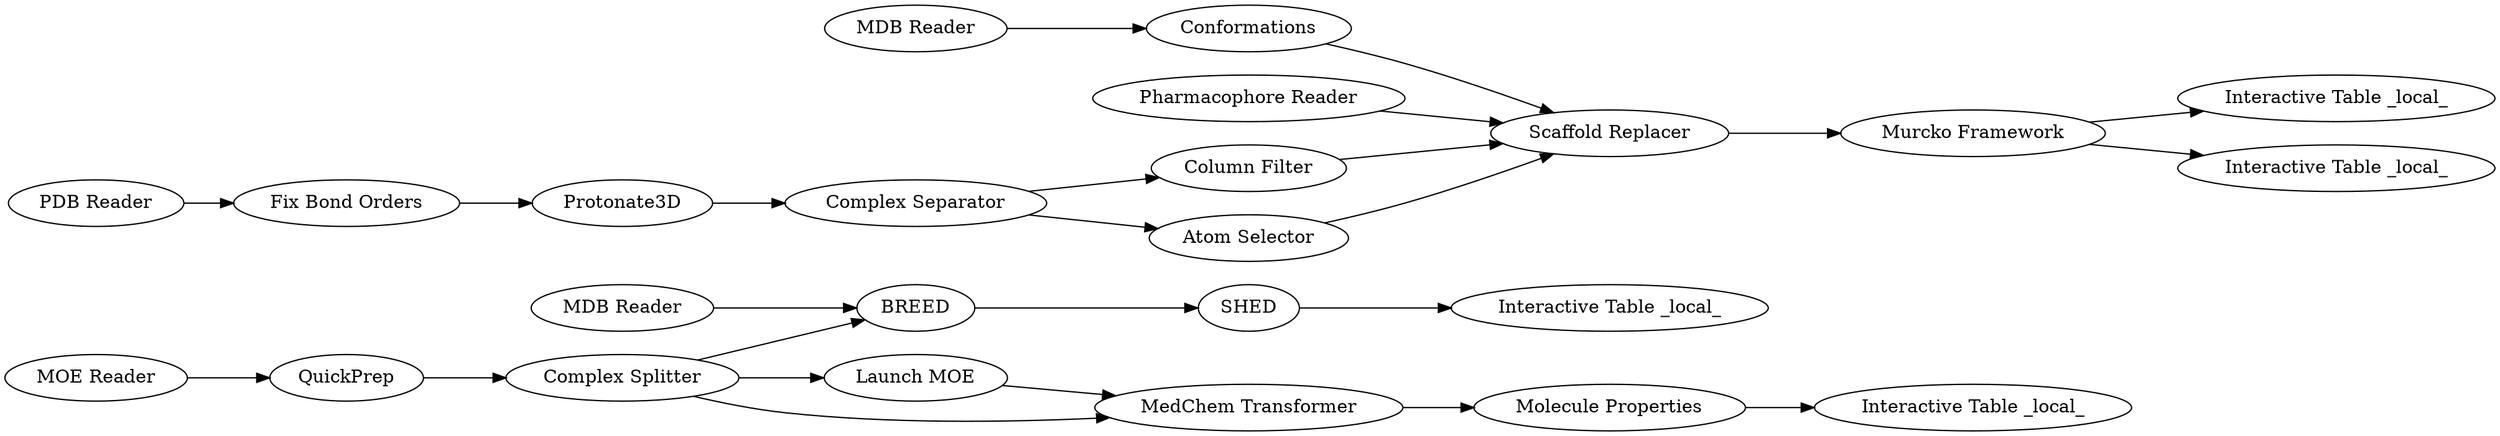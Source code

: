 digraph {
	2 [label=QuickPrep]
	3 [label="Complex Splitter"]
	5 [label="Launch MOE"]
	7 [label="Molecule Properties"]
	10 [label=SHED]
	11 [label=BREED]
	12 [label="Interactive Table _local_"]
	14 [label="Fix Bond Orders"]
	15 [label=Protonate3D]
	17 [label="Column Filter"]
	18 [label="Complex Separator"]
	19 [label="Atom Selector"]
	20 [label="Scaffold Replacer"]
	22 [label=Conformations]
	24 [label="Murcko Framework"]
	25 [label="Interactive Table _local_"]
	26 [label="Interactive Table _local_"]
	27 [label="Interactive Table _local_"]
	28 [label="MedChem Transformer"]
	29 [label="MOE Reader"]
	30 [label="MDB Reader"]
	31 [label="PDB Reader"]
	32 [label="MDB Reader"]
	33 [label="Pharmacophore Reader"]
	2 -> 3
	3 -> 5
	3 -> 11
	3 -> 28
	5 -> 28
	7 -> 27
	10 -> 12
	11 -> 10
	14 -> 15
	15 -> 18
	17 -> 20
	18 -> 19
	18 -> 17
	19 -> 20
	20 -> 24
	22 -> 20
	24 -> 25
	24 -> 26
	28 -> 7
	29 -> 2
	30 -> 11
	31 -> 14
	32 -> 22
	33 -> 20
	rankdir=LR
}
